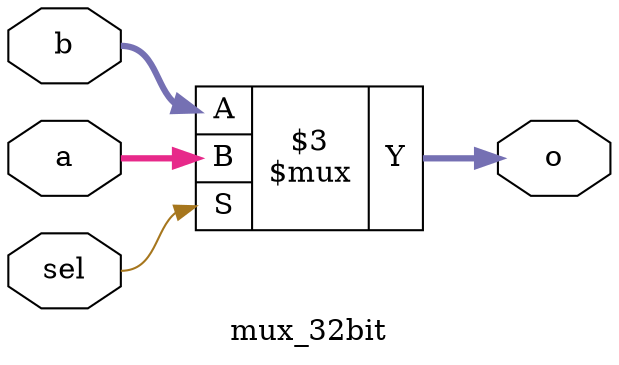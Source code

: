 digraph "mux_32bit" {
label="mux_32bit";
rankdir="LR";
remincross=true;
n1 [ shape=octagon, label="a", color="black", fontcolor="black"];
n2 [ shape=octagon, label="b", color="black", fontcolor="black"];
n3 [ shape=octagon, label="o", color="black", fontcolor="black"];
n4 [ shape=octagon, label="sel", color="black", fontcolor="black"];
c9 [ shape=record, label="{{<p5> A|<p6> B|<p7> S}|$3\n$mux|{<p8> Y}}",  ];
n1:e -> c9:p6:w [colorscheme="dark28", color="4", fontcolor="4", style="setlinewidth(3)", label=""];
n2:e -> c9:p5:w [colorscheme="dark28", color="3", fontcolor="3", style="setlinewidth(3)", label=""];
c9:p8:e -> n3:w [colorscheme="dark28", color="3", fontcolor="3", style="setlinewidth(3)", label=""];
n4:e -> c9:p7:w [colorscheme="dark28", color="7", fontcolor="7", label=""];
}
